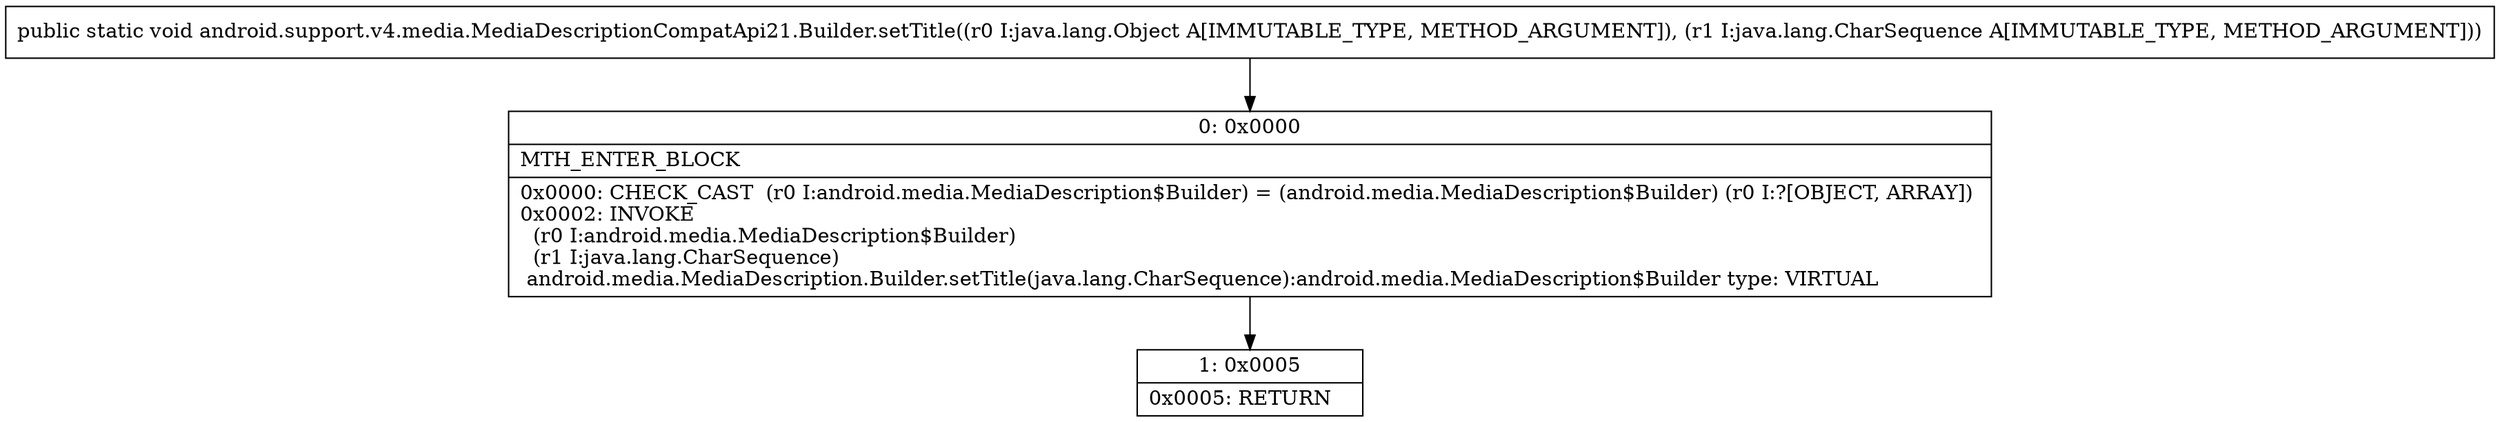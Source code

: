 digraph "CFG forandroid.support.v4.media.MediaDescriptionCompatApi21.Builder.setTitle(Ljava\/lang\/Object;Ljava\/lang\/CharSequence;)V" {
Node_0 [shape=record,label="{0\:\ 0x0000|MTH_ENTER_BLOCK\l|0x0000: CHECK_CAST  (r0 I:android.media.MediaDescription$Builder) = (android.media.MediaDescription$Builder) (r0 I:?[OBJECT, ARRAY]) \l0x0002: INVOKE  \l  (r0 I:android.media.MediaDescription$Builder)\l  (r1 I:java.lang.CharSequence)\l android.media.MediaDescription.Builder.setTitle(java.lang.CharSequence):android.media.MediaDescription$Builder type: VIRTUAL \l}"];
Node_1 [shape=record,label="{1\:\ 0x0005|0x0005: RETURN   \l}"];
MethodNode[shape=record,label="{public static void android.support.v4.media.MediaDescriptionCompatApi21.Builder.setTitle((r0 I:java.lang.Object A[IMMUTABLE_TYPE, METHOD_ARGUMENT]), (r1 I:java.lang.CharSequence A[IMMUTABLE_TYPE, METHOD_ARGUMENT])) }"];
MethodNode -> Node_0;
Node_0 -> Node_1;
}

